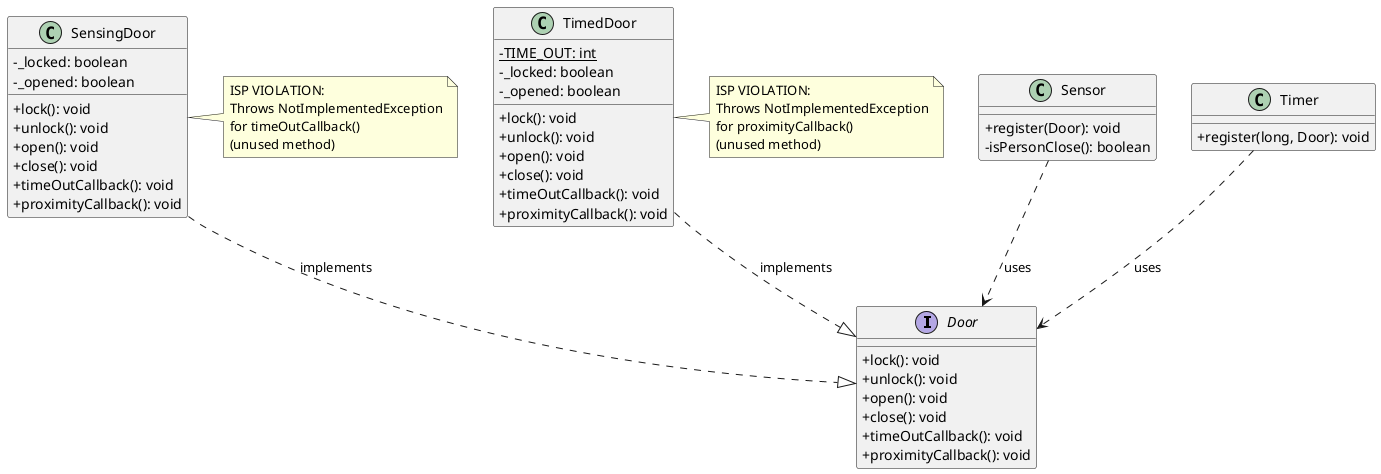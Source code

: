 @startuml
skinparam classAttributeIconSize 0

interface Door {
    + lock(): void
    + unlock(): void
    + open(): void
    + close(): void
    + timeOutCallback(): void
    + proximityCallback(): void
}

class SensingDoor {
    - _locked: boolean
    - _opened: boolean
    + lock(): void
    + unlock(): void
    + open(): void
    + close(): void
    + timeOutCallback(): void
    + proximityCallback(): void
}

class TimedDoor {
    - TIME_OUT: int {static}
    - _locked: boolean
    - _opened: boolean
    + lock(): void
    + unlock(): void
    + open(): void
    + close(): void
    + timeOutCallback(): void
    + proximityCallback(): void
}

class Sensor {
    + register(Door): void
    - isPersonClose(): boolean
}

class Timer {
    + register(long, Door): void
}

SensingDoor ..|> Door : implements
TimedDoor ..|> Door : implements
Sensor ..> Door : uses
Timer ..> Door : uses

note right of SensingDoor
  ISP VIOLATION:
  Throws NotImplementedException
  for timeOutCallback()
  (unused method)
end note

note right of TimedDoor
  ISP VIOLATION:
  Throws NotImplementedException
  for proximityCallback()
  (unused method)
end note

@enduml
